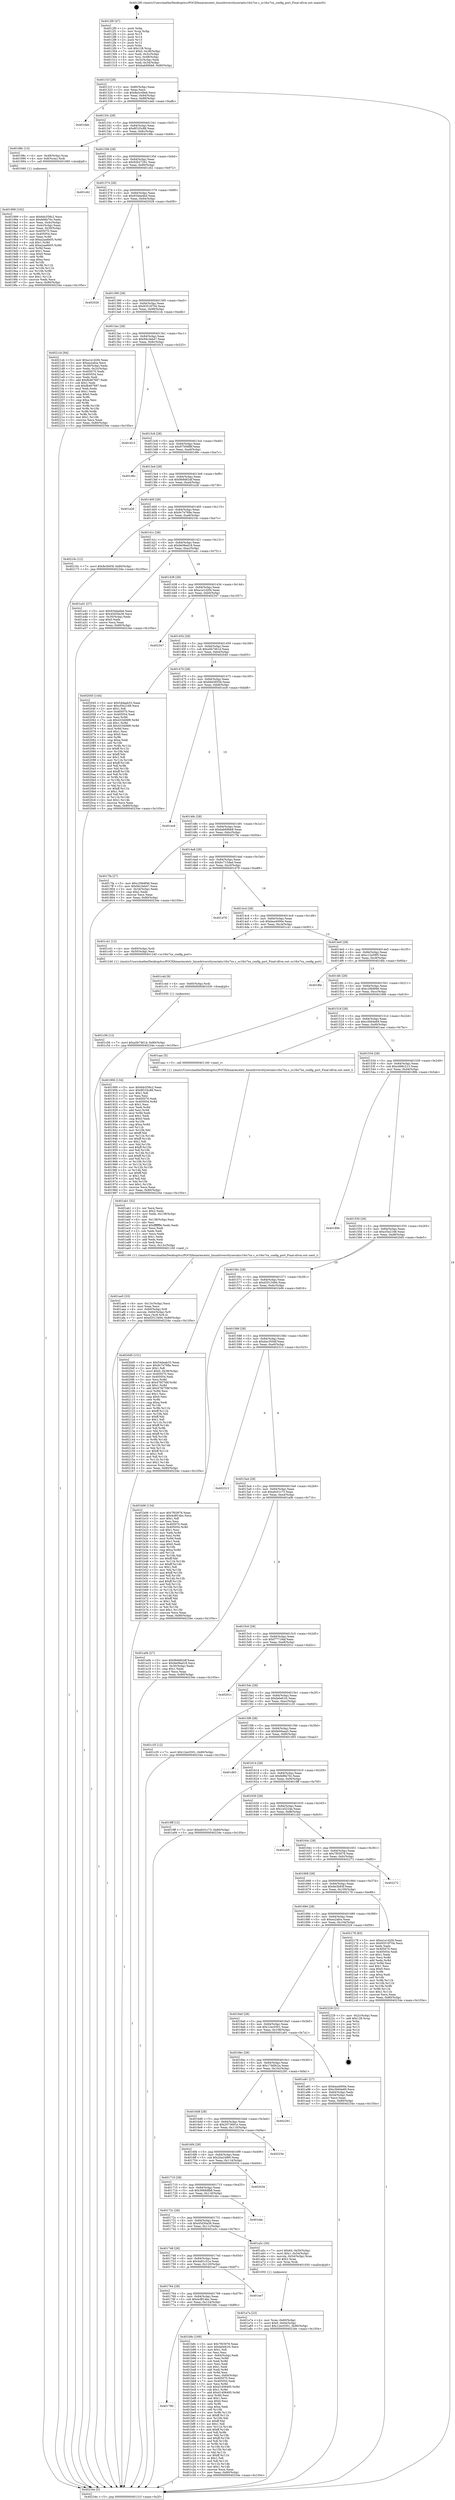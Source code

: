 digraph "0x4012f0" {
  label = "0x4012f0 (/mnt/c/Users/mathe/Desktop/tcc/POCII/binaries/extr_linuxdriversttyserialsc16is7xx.c_sc16is7xx_config_port_Final-ollvm.out::main(0))"
  labelloc = "t"
  node[shape=record]

  Entry [label="",width=0.3,height=0.3,shape=circle,fillcolor=black,style=filled]
  "0x40131f" [label="{
     0x40131f [29]\l
     | [instrs]\l
     &nbsp;&nbsp;0x40131f \<+3\>: mov -0x80(%rbp),%eax\l
     &nbsp;&nbsp;0x401322 \<+2\>: mov %eax,%ecx\l
     &nbsp;&nbsp;0x401324 \<+6\>: sub $0x8a5c49eb,%ecx\l
     &nbsp;&nbsp;0x40132a \<+6\>: mov %eax,-0x84(%rbp)\l
     &nbsp;&nbsp;0x401330 \<+6\>: mov %ecx,-0x88(%rbp)\l
     &nbsp;&nbsp;0x401336 \<+6\>: je 0000000000401deb \<main+0xafb\>\l
  }"]
  "0x401deb" [label="{
     0x401deb\l
  }", style=dashed]
  "0x40133c" [label="{
     0x40133c [28]\l
     | [instrs]\l
     &nbsp;&nbsp;0x40133c \<+5\>: jmp 0000000000401341 \<main+0x51\>\l
     &nbsp;&nbsp;0x401341 \<+6\>: mov -0x84(%rbp),%eax\l
     &nbsp;&nbsp;0x401347 \<+5\>: sub $0x8f103c88,%eax\l
     &nbsp;&nbsp;0x40134c \<+6\>: mov %eax,-0x8c(%rbp)\l
     &nbsp;&nbsp;0x401352 \<+6\>: je 000000000040198c \<main+0x69c\>\l
  }"]
  Exit [label="",width=0.3,height=0.3,shape=circle,fillcolor=black,style=filled,peripheries=2]
  "0x40198c" [label="{
     0x40198c [13]\l
     | [instrs]\l
     &nbsp;&nbsp;0x40198c \<+4\>: mov -0x48(%rbp),%rax\l
     &nbsp;&nbsp;0x401990 \<+4\>: mov 0x8(%rax),%rdi\l
     &nbsp;&nbsp;0x401994 \<+5\>: call 0000000000401060 \<atoi@plt\>\l
     | [calls]\l
     &nbsp;&nbsp;0x401060 \{1\} (unknown)\l
  }"]
  "0x401358" [label="{
     0x401358 [28]\l
     | [instrs]\l
     &nbsp;&nbsp;0x401358 \<+5\>: jmp 000000000040135d \<main+0x6d\>\l
     &nbsp;&nbsp;0x40135d \<+6\>: mov -0x84(%rbp),%eax\l
     &nbsp;&nbsp;0x401363 \<+5\>: sub $0x92b27291,%eax\l
     &nbsp;&nbsp;0x401368 \<+6\>: mov %eax,-0x90(%rbp)\l
     &nbsp;&nbsp;0x40136e \<+6\>: je 0000000000401c62 \<main+0x972\>\l
  }"]
  "0x401c56" [label="{
     0x401c56 [12]\l
     | [instrs]\l
     &nbsp;&nbsp;0x401c56 \<+7\>: movl $0xa5b7461d,-0x80(%rbp)\l
     &nbsp;&nbsp;0x401c5d \<+5\>: jmp 000000000040234e \<main+0x105e\>\l
  }"]
  "0x401c62" [label="{
     0x401c62\l
  }", style=dashed]
  "0x401374" [label="{
     0x401374 [28]\l
     | [instrs]\l
     &nbsp;&nbsp;0x401374 \<+5\>: jmp 0000000000401379 \<main+0x89\>\l
     &nbsp;&nbsp;0x401379 \<+6\>: mov -0x84(%rbp),%eax\l
     &nbsp;&nbsp;0x40137f \<+5\>: sub $0x934da4bd,%eax\l
     &nbsp;&nbsp;0x401384 \<+6\>: mov %eax,-0x94(%rbp)\l
     &nbsp;&nbsp;0x40138a \<+6\>: je 0000000000402028 \<main+0xd38\>\l
  }"]
  "0x401c4d" [label="{
     0x401c4d [9]\l
     | [instrs]\l
     &nbsp;&nbsp;0x401c4d \<+4\>: mov -0x60(%rbp),%rdi\l
     &nbsp;&nbsp;0x401c51 \<+5\>: call 0000000000401030 \<free@plt\>\l
     | [calls]\l
     &nbsp;&nbsp;0x401030 \{1\} (unknown)\l
  }"]
  "0x402028" [label="{
     0x402028\l
  }", style=dashed]
  "0x401390" [label="{
     0x401390 [28]\l
     | [instrs]\l
     &nbsp;&nbsp;0x401390 \<+5\>: jmp 0000000000401395 \<main+0xa5\>\l
     &nbsp;&nbsp;0x401395 \<+6\>: mov -0x84(%rbp),%eax\l
     &nbsp;&nbsp;0x40139b \<+5\>: sub $0x93518704,%eax\l
     &nbsp;&nbsp;0x4013a0 \<+6\>: mov %eax,-0x98(%rbp)\l
     &nbsp;&nbsp;0x4013a6 \<+6\>: je 00000000004021cb \<main+0xedb\>\l
  }"]
  "0x401780" [label="{
     0x401780\l
  }", style=dashed]
  "0x4021cb" [label="{
     0x4021cb [94]\l
     | [instrs]\l
     &nbsp;&nbsp;0x4021cb \<+5\>: mov $0xa1e1d2f4,%eax\l
     &nbsp;&nbsp;0x4021d0 \<+5\>: mov $0xea2afce,%ecx\l
     &nbsp;&nbsp;0x4021d5 \<+3\>: mov -0x38(%rbp),%edx\l
     &nbsp;&nbsp;0x4021d8 \<+3\>: mov %edx,-0x2c(%rbp)\l
     &nbsp;&nbsp;0x4021db \<+7\>: mov 0x405070,%edx\l
     &nbsp;&nbsp;0x4021e2 \<+7\>: mov 0x405054,%esi\l
     &nbsp;&nbsp;0x4021e9 \<+2\>: mov %edx,%edi\l
     &nbsp;&nbsp;0x4021eb \<+6\>: add $0xfb467687,%edi\l
     &nbsp;&nbsp;0x4021f1 \<+3\>: sub $0x1,%edi\l
     &nbsp;&nbsp;0x4021f4 \<+6\>: sub $0xfb467687,%edi\l
     &nbsp;&nbsp;0x4021fa \<+3\>: imul %edi,%edx\l
     &nbsp;&nbsp;0x4021fd \<+3\>: and $0x1,%edx\l
     &nbsp;&nbsp;0x402200 \<+3\>: cmp $0x0,%edx\l
     &nbsp;&nbsp;0x402203 \<+4\>: sete %r8b\l
     &nbsp;&nbsp;0x402207 \<+3\>: cmp $0xa,%esi\l
     &nbsp;&nbsp;0x40220a \<+4\>: setl %r9b\l
     &nbsp;&nbsp;0x40220e \<+3\>: mov %r8b,%r10b\l
     &nbsp;&nbsp;0x402211 \<+3\>: and %r9b,%r10b\l
     &nbsp;&nbsp;0x402214 \<+3\>: xor %r9b,%r8b\l
     &nbsp;&nbsp;0x402217 \<+3\>: or %r8b,%r10b\l
     &nbsp;&nbsp;0x40221a \<+4\>: test $0x1,%r10b\l
     &nbsp;&nbsp;0x40221e \<+3\>: cmovne %ecx,%eax\l
     &nbsp;&nbsp;0x402221 \<+3\>: mov %eax,-0x80(%rbp)\l
     &nbsp;&nbsp;0x402224 \<+5\>: jmp 000000000040234e \<main+0x105e\>\l
  }"]
  "0x4013ac" [label="{
     0x4013ac [28]\l
     | [instrs]\l
     &nbsp;&nbsp;0x4013ac \<+5\>: jmp 00000000004013b1 \<main+0xc1\>\l
     &nbsp;&nbsp;0x4013b1 \<+6\>: mov -0x84(%rbp),%eax\l
     &nbsp;&nbsp;0x4013b7 \<+5\>: sub $0x94c3eb47,%eax\l
     &nbsp;&nbsp;0x4013bc \<+6\>: mov %eax,-0x9c(%rbp)\l
     &nbsp;&nbsp;0x4013c2 \<+6\>: je 0000000000401815 \<main+0x525\>\l
  }"]
  "0x401b8c" [label="{
     0x401b8c [169]\l
     | [instrs]\l
     &nbsp;&nbsp;0x401b8c \<+5\>: mov $0x7f03978,%eax\l
     &nbsp;&nbsp;0x401b91 \<+5\>: mov $0xfa0e61fc,%ecx\l
     &nbsp;&nbsp;0x401b96 \<+2\>: mov $0x1,%dl\l
     &nbsp;&nbsp;0x401b98 \<+2\>: xor %esi,%esi\l
     &nbsp;&nbsp;0x401b9a \<+3\>: mov -0x64(%rbp),%edi\l
     &nbsp;&nbsp;0x401b9d \<+3\>: mov %esi,%r8d\l
     &nbsp;&nbsp;0x401ba0 \<+3\>: sub %edi,%r8d\l
     &nbsp;&nbsp;0x401ba3 \<+2\>: mov %esi,%edi\l
     &nbsp;&nbsp;0x401ba5 \<+3\>: sub $0x1,%edi\l
     &nbsp;&nbsp;0x401ba8 \<+3\>: add %edi,%r8d\l
     &nbsp;&nbsp;0x401bab \<+3\>: sub %r8d,%esi\l
     &nbsp;&nbsp;0x401bae \<+3\>: mov %esi,-0x64(%rbp)\l
     &nbsp;&nbsp;0x401bb1 \<+7\>: mov 0x405070,%esi\l
     &nbsp;&nbsp;0x401bb8 \<+7\>: mov 0x405054,%edi\l
     &nbsp;&nbsp;0x401bbf \<+3\>: mov %esi,%r8d\l
     &nbsp;&nbsp;0x401bc2 \<+7\>: sub $0xd1406495,%r8d\l
     &nbsp;&nbsp;0x401bc9 \<+4\>: sub $0x1,%r8d\l
     &nbsp;&nbsp;0x401bcd \<+7\>: add $0xd1406495,%r8d\l
     &nbsp;&nbsp;0x401bd4 \<+4\>: imul %r8d,%esi\l
     &nbsp;&nbsp;0x401bd8 \<+3\>: and $0x1,%esi\l
     &nbsp;&nbsp;0x401bdb \<+3\>: cmp $0x0,%esi\l
     &nbsp;&nbsp;0x401bde \<+4\>: sete %r9b\l
     &nbsp;&nbsp;0x401be2 \<+3\>: cmp $0xa,%edi\l
     &nbsp;&nbsp;0x401be5 \<+4\>: setl %r10b\l
     &nbsp;&nbsp;0x401be9 \<+3\>: mov %r9b,%r11b\l
     &nbsp;&nbsp;0x401bec \<+4\>: xor $0xff,%r11b\l
     &nbsp;&nbsp;0x401bf0 \<+3\>: mov %r10b,%bl\l
     &nbsp;&nbsp;0x401bf3 \<+3\>: xor $0xff,%bl\l
     &nbsp;&nbsp;0x401bf6 \<+3\>: xor $0x1,%dl\l
     &nbsp;&nbsp;0x401bf9 \<+3\>: mov %r11b,%r14b\l
     &nbsp;&nbsp;0x401bfc \<+4\>: and $0xff,%r14b\l
     &nbsp;&nbsp;0x401c00 \<+3\>: and %dl,%r9b\l
     &nbsp;&nbsp;0x401c03 \<+3\>: mov %bl,%r15b\l
     &nbsp;&nbsp;0x401c06 \<+4\>: and $0xff,%r15b\l
     &nbsp;&nbsp;0x401c0a \<+3\>: and %dl,%r10b\l
     &nbsp;&nbsp;0x401c0d \<+3\>: or %r9b,%r14b\l
     &nbsp;&nbsp;0x401c10 \<+3\>: or %r10b,%r15b\l
     &nbsp;&nbsp;0x401c13 \<+3\>: xor %r15b,%r14b\l
     &nbsp;&nbsp;0x401c16 \<+3\>: or %bl,%r11b\l
     &nbsp;&nbsp;0x401c19 \<+4\>: xor $0xff,%r11b\l
     &nbsp;&nbsp;0x401c1d \<+3\>: or $0x1,%dl\l
     &nbsp;&nbsp;0x401c20 \<+3\>: and %dl,%r11b\l
     &nbsp;&nbsp;0x401c23 \<+3\>: or %r11b,%r14b\l
     &nbsp;&nbsp;0x401c26 \<+4\>: test $0x1,%r14b\l
     &nbsp;&nbsp;0x401c2a \<+3\>: cmovne %ecx,%eax\l
     &nbsp;&nbsp;0x401c2d \<+3\>: mov %eax,-0x80(%rbp)\l
     &nbsp;&nbsp;0x401c30 \<+5\>: jmp 000000000040234e \<main+0x105e\>\l
  }"]
  "0x401815" [label="{
     0x401815\l
  }", style=dashed]
  "0x4013c8" [label="{
     0x4013c8 [28]\l
     | [instrs]\l
     &nbsp;&nbsp;0x4013c8 \<+5\>: jmp 00000000004013cd \<main+0xdd\>\l
     &nbsp;&nbsp;0x4013cd \<+6\>: mov -0x84(%rbp),%eax\l
     &nbsp;&nbsp;0x4013d3 \<+5\>: sub $0x97506f8f,%eax\l
     &nbsp;&nbsp;0x4013d8 \<+6\>: mov %eax,-0xa0(%rbp)\l
     &nbsp;&nbsp;0x4013de \<+6\>: je 0000000000401d6c \<main+0xa7c\>\l
  }"]
  "0x401764" [label="{
     0x401764 [28]\l
     | [instrs]\l
     &nbsp;&nbsp;0x401764 \<+5\>: jmp 0000000000401769 \<main+0x479\>\l
     &nbsp;&nbsp;0x401769 \<+6\>: mov -0x84(%rbp),%eax\l
     &nbsp;&nbsp;0x40176f \<+5\>: sub $0x4c8f14bc,%eax\l
     &nbsp;&nbsp;0x401774 \<+6\>: mov %eax,-0x124(%rbp)\l
     &nbsp;&nbsp;0x40177a \<+6\>: je 0000000000401b8c \<main+0x89c\>\l
  }"]
  "0x401d6c" [label="{
     0x401d6c\l
  }", style=dashed]
  "0x4013e4" [label="{
     0x4013e4 [28]\l
     | [instrs]\l
     &nbsp;&nbsp;0x4013e4 \<+5\>: jmp 00000000004013e9 \<main+0xf9\>\l
     &nbsp;&nbsp;0x4013e9 \<+6\>: mov -0x84(%rbp),%eax\l
     &nbsp;&nbsp;0x4013ef \<+5\>: sub $0x9b9d62df,%eax\l
     &nbsp;&nbsp;0x4013f4 \<+6\>: mov %eax,-0xa4(%rbp)\l
     &nbsp;&nbsp;0x4013fa \<+6\>: je 0000000000401a26 \<main+0x736\>\l
  }"]
  "0x401ee7" [label="{
     0x401ee7\l
  }", style=dashed]
  "0x401a26" [label="{
     0x401a26\l
  }", style=dashed]
  "0x401400" [label="{
     0x401400 [28]\l
     | [instrs]\l
     &nbsp;&nbsp;0x401400 \<+5\>: jmp 0000000000401405 \<main+0x115\>\l
     &nbsp;&nbsp;0x401405 \<+6\>: mov -0x84(%rbp),%eax\l
     &nbsp;&nbsp;0x40140b \<+5\>: sub $0x9c7e768e,%eax\l
     &nbsp;&nbsp;0x401410 \<+6\>: mov %eax,-0xa8(%rbp)\l
     &nbsp;&nbsp;0x401416 \<+6\>: je 000000000040216c \<main+0xe7c\>\l
  }"]
  "0x401ae5" [label="{
     0x401ae5 [33]\l
     | [instrs]\l
     &nbsp;&nbsp;0x401ae5 \<+6\>: mov -0x13c(%rbp),%ecx\l
     &nbsp;&nbsp;0x401aeb \<+3\>: imul %eax,%ecx\l
     &nbsp;&nbsp;0x401aee \<+4\>: mov -0x60(%rbp),%r8\l
     &nbsp;&nbsp;0x401af2 \<+4\>: movslq -0x64(%rbp),%r9\l
     &nbsp;&nbsp;0x401af6 \<+4\>: mov %ecx,(%r8,%r9,4)\l
     &nbsp;&nbsp;0x401afa \<+7\>: movl $0xd3513494,-0x80(%rbp)\l
     &nbsp;&nbsp;0x401b01 \<+5\>: jmp 000000000040234e \<main+0x105e\>\l
  }"]
  "0x40216c" [label="{
     0x40216c [12]\l
     | [instrs]\l
     &nbsp;&nbsp;0x40216c \<+7\>: movl $0x8e3b93f,-0x80(%rbp)\l
     &nbsp;&nbsp;0x402173 \<+5\>: jmp 000000000040234e \<main+0x105e\>\l
  }"]
  "0x40141c" [label="{
     0x40141c [28]\l
     | [instrs]\l
     &nbsp;&nbsp;0x40141c \<+5\>: jmp 0000000000401421 \<main+0x131\>\l
     &nbsp;&nbsp;0x401421 \<+6\>: mov -0x84(%rbp),%eax\l
     &nbsp;&nbsp;0x401427 \<+5\>: sub $0x9e09ad18,%eax\l
     &nbsp;&nbsp;0x40142c \<+6\>: mov %eax,-0xac(%rbp)\l
     &nbsp;&nbsp;0x401432 \<+6\>: je 0000000000401a41 \<main+0x751\>\l
  }"]
  "0x401ab1" [label="{
     0x401ab1 [52]\l
     | [instrs]\l
     &nbsp;&nbsp;0x401ab1 \<+2\>: xor %ecx,%ecx\l
     &nbsp;&nbsp;0x401ab3 \<+5\>: mov $0x2,%edx\l
     &nbsp;&nbsp;0x401ab8 \<+6\>: mov %edx,-0x138(%rbp)\l
     &nbsp;&nbsp;0x401abe \<+1\>: cltd\l
     &nbsp;&nbsp;0x401abf \<+6\>: mov -0x138(%rbp),%esi\l
     &nbsp;&nbsp;0x401ac5 \<+2\>: idiv %esi\l
     &nbsp;&nbsp;0x401ac7 \<+6\>: imul $0xfffffffe,%edx,%edx\l
     &nbsp;&nbsp;0x401acd \<+2\>: mov %ecx,%edi\l
     &nbsp;&nbsp;0x401acf \<+2\>: sub %edx,%edi\l
     &nbsp;&nbsp;0x401ad1 \<+2\>: mov %ecx,%edx\l
     &nbsp;&nbsp;0x401ad3 \<+3\>: sub $0x1,%edx\l
     &nbsp;&nbsp;0x401ad6 \<+2\>: add %edx,%edi\l
     &nbsp;&nbsp;0x401ad8 \<+2\>: sub %edi,%ecx\l
     &nbsp;&nbsp;0x401ada \<+6\>: mov %ecx,-0x13c(%rbp)\l
     &nbsp;&nbsp;0x401ae0 \<+5\>: call 0000000000401160 \<next_i\>\l
     | [calls]\l
     &nbsp;&nbsp;0x401160 \{1\} (/mnt/c/Users/mathe/Desktop/tcc/POCII/binaries/extr_linuxdriversttyserialsc16is7xx.c_sc16is7xx_config_port_Final-ollvm.out::next_i)\l
  }"]
  "0x401a41" [label="{
     0x401a41 [27]\l
     | [instrs]\l
     &nbsp;&nbsp;0x401a41 \<+5\>: mov $0x934da4bd,%eax\l
     &nbsp;&nbsp;0x401a46 \<+5\>: mov $0x45d30a36,%ecx\l
     &nbsp;&nbsp;0x401a4b \<+3\>: mov -0x30(%rbp),%edx\l
     &nbsp;&nbsp;0x401a4e \<+3\>: cmp $0x0,%edx\l
     &nbsp;&nbsp;0x401a51 \<+3\>: cmove %ecx,%eax\l
     &nbsp;&nbsp;0x401a54 \<+3\>: mov %eax,-0x80(%rbp)\l
     &nbsp;&nbsp;0x401a57 \<+5\>: jmp 000000000040234e \<main+0x105e\>\l
  }"]
  "0x401438" [label="{
     0x401438 [28]\l
     | [instrs]\l
     &nbsp;&nbsp;0x401438 \<+5\>: jmp 000000000040143d \<main+0x14d\>\l
     &nbsp;&nbsp;0x40143d \<+6\>: mov -0x84(%rbp),%eax\l
     &nbsp;&nbsp;0x401443 \<+5\>: sub $0xa1e1d2f4,%eax\l
     &nbsp;&nbsp;0x401448 \<+6\>: mov %eax,-0xb0(%rbp)\l
     &nbsp;&nbsp;0x40144e \<+6\>: je 0000000000402347 \<main+0x1057\>\l
  }"]
  "0x401a7a" [label="{
     0x401a7a [23]\l
     | [instrs]\l
     &nbsp;&nbsp;0x401a7a \<+4\>: mov %rax,-0x60(%rbp)\l
     &nbsp;&nbsp;0x401a7e \<+7\>: movl $0x0,-0x64(%rbp)\l
     &nbsp;&nbsp;0x401a85 \<+7\>: movl $0x12ec0301,-0x80(%rbp)\l
     &nbsp;&nbsp;0x401a8c \<+5\>: jmp 000000000040234e \<main+0x105e\>\l
  }"]
  "0x402347" [label="{
     0x402347\l
  }", style=dashed]
  "0x401454" [label="{
     0x401454 [28]\l
     | [instrs]\l
     &nbsp;&nbsp;0x401454 \<+5\>: jmp 0000000000401459 \<main+0x169\>\l
     &nbsp;&nbsp;0x401459 \<+6\>: mov -0x84(%rbp),%eax\l
     &nbsp;&nbsp;0x40145f \<+5\>: sub $0xa5b7461d,%eax\l
     &nbsp;&nbsp;0x401464 \<+6\>: mov %eax,-0xb4(%rbp)\l
     &nbsp;&nbsp;0x40146a \<+6\>: je 0000000000402045 \<main+0xd55\>\l
  }"]
  "0x401748" [label="{
     0x401748 [28]\l
     | [instrs]\l
     &nbsp;&nbsp;0x401748 \<+5\>: jmp 000000000040174d \<main+0x45d\>\l
     &nbsp;&nbsp;0x40174d \<+6\>: mov -0x84(%rbp),%eax\l
     &nbsp;&nbsp;0x401753 \<+5\>: sub $0x4a91c51e,%eax\l
     &nbsp;&nbsp;0x401758 \<+6\>: mov %eax,-0x120(%rbp)\l
     &nbsp;&nbsp;0x40175e \<+6\>: je 0000000000401ee7 \<main+0xbf7\>\l
  }"]
  "0x402045" [label="{
     0x402045 [144]\l
     | [instrs]\l
     &nbsp;&nbsp;0x402045 \<+5\>: mov $0x54daab33,%eax\l
     &nbsp;&nbsp;0x40204a \<+5\>: mov $0xcf3e2168,%ecx\l
     &nbsp;&nbsp;0x40204f \<+2\>: mov $0x1,%dl\l
     &nbsp;&nbsp;0x402051 \<+7\>: mov 0x405070,%esi\l
     &nbsp;&nbsp;0x402058 \<+7\>: mov 0x405054,%edi\l
     &nbsp;&nbsp;0x40205f \<+3\>: mov %esi,%r8d\l
     &nbsp;&nbsp;0x402062 \<+7\>: sub $0x433406f0,%r8d\l
     &nbsp;&nbsp;0x402069 \<+4\>: sub $0x1,%r8d\l
     &nbsp;&nbsp;0x40206d \<+7\>: add $0x433406f0,%r8d\l
     &nbsp;&nbsp;0x402074 \<+4\>: imul %r8d,%esi\l
     &nbsp;&nbsp;0x402078 \<+3\>: and $0x1,%esi\l
     &nbsp;&nbsp;0x40207b \<+3\>: cmp $0x0,%esi\l
     &nbsp;&nbsp;0x40207e \<+4\>: sete %r9b\l
     &nbsp;&nbsp;0x402082 \<+3\>: cmp $0xa,%edi\l
     &nbsp;&nbsp;0x402085 \<+4\>: setl %r10b\l
     &nbsp;&nbsp;0x402089 \<+3\>: mov %r9b,%r11b\l
     &nbsp;&nbsp;0x40208c \<+4\>: xor $0xff,%r11b\l
     &nbsp;&nbsp;0x402090 \<+3\>: mov %r10b,%bl\l
     &nbsp;&nbsp;0x402093 \<+3\>: xor $0xff,%bl\l
     &nbsp;&nbsp;0x402096 \<+3\>: xor $0x1,%dl\l
     &nbsp;&nbsp;0x402099 \<+3\>: mov %r11b,%r14b\l
     &nbsp;&nbsp;0x40209c \<+4\>: and $0xff,%r14b\l
     &nbsp;&nbsp;0x4020a0 \<+3\>: and %dl,%r9b\l
     &nbsp;&nbsp;0x4020a3 \<+3\>: mov %bl,%r15b\l
     &nbsp;&nbsp;0x4020a6 \<+4\>: and $0xff,%r15b\l
     &nbsp;&nbsp;0x4020aa \<+3\>: and %dl,%r10b\l
     &nbsp;&nbsp;0x4020ad \<+3\>: or %r9b,%r14b\l
     &nbsp;&nbsp;0x4020b0 \<+3\>: or %r10b,%r15b\l
     &nbsp;&nbsp;0x4020b3 \<+3\>: xor %r15b,%r14b\l
     &nbsp;&nbsp;0x4020b6 \<+3\>: or %bl,%r11b\l
     &nbsp;&nbsp;0x4020b9 \<+4\>: xor $0xff,%r11b\l
     &nbsp;&nbsp;0x4020bd \<+3\>: or $0x1,%dl\l
     &nbsp;&nbsp;0x4020c0 \<+3\>: and %dl,%r11b\l
     &nbsp;&nbsp;0x4020c3 \<+3\>: or %r11b,%r14b\l
     &nbsp;&nbsp;0x4020c6 \<+4\>: test $0x1,%r14b\l
     &nbsp;&nbsp;0x4020ca \<+3\>: cmovne %ecx,%eax\l
     &nbsp;&nbsp;0x4020cd \<+3\>: mov %eax,-0x80(%rbp)\l
     &nbsp;&nbsp;0x4020d0 \<+5\>: jmp 000000000040234e \<main+0x105e\>\l
  }"]
  "0x401470" [label="{
     0x401470 [28]\l
     | [instrs]\l
     &nbsp;&nbsp;0x401470 \<+5\>: jmp 0000000000401475 \<main+0x185\>\l
     &nbsp;&nbsp;0x401475 \<+6\>: mov -0x84(%rbp),%eax\l
     &nbsp;&nbsp;0x40147b \<+5\>: sub $0xb6e5855b,%eax\l
     &nbsp;&nbsp;0x401480 \<+6\>: mov %eax,-0xb8(%rbp)\l
     &nbsp;&nbsp;0x401486 \<+6\>: je 0000000000401ec8 \<main+0xbd8\>\l
  }"]
  "0x401a5c" [label="{
     0x401a5c [30]\l
     | [instrs]\l
     &nbsp;&nbsp;0x401a5c \<+7\>: movl $0x64,-0x50(%rbp)\l
     &nbsp;&nbsp;0x401a63 \<+7\>: movl $0x1,-0x54(%rbp)\l
     &nbsp;&nbsp;0x401a6a \<+4\>: movslq -0x54(%rbp),%rax\l
     &nbsp;&nbsp;0x401a6e \<+4\>: shl $0x2,%rax\l
     &nbsp;&nbsp;0x401a72 \<+3\>: mov %rax,%rdi\l
     &nbsp;&nbsp;0x401a75 \<+5\>: call 0000000000401050 \<malloc@plt\>\l
     | [calls]\l
     &nbsp;&nbsp;0x401050 \{1\} (unknown)\l
  }"]
  "0x401ec8" [label="{
     0x401ec8\l
  }", style=dashed]
  "0x40148c" [label="{
     0x40148c [28]\l
     | [instrs]\l
     &nbsp;&nbsp;0x40148c \<+5\>: jmp 0000000000401491 \<main+0x1a1\>\l
     &nbsp;&nbsp;0x401491 \<+6\>: mov -0x84(%rbp),%eax\l
     &nbsp;&nbsp;0x401497 \<+5\>: sub $0xbab69bb8,%eax\l
     &nbsp;&nbsp;0x40149c \<+6\>: mov %eax,-0xbc(%rbp)\l
     &nbsp;&nbsp;0x4014a2 \<+6\>: je 00000000004017fa \<main+0x50a\>\l
  }"]
  "0x40172c" [label="{
     0x40172c [28]\l
     | [instrs]\l
     &nbsp;&nbsp;0x40172c \<+5\>: jmp 0000000000401731 \<main+0x441\>\l
     &nbsp;&nbsp;0x401731 \<+6\>: mov -0x84(%rbp),%eax\l
     &nbsp;&nbsp;0x401737 \<+5\>: sub $0x45d30a36,%eax\l
     &nbsp;&nbsp;0x40173c \<+6\>: mov %eax,-0x11c(%rbp)\l
     &nbsp;&nbsp;0x401742 \<+6\>: je 0000000000401a5c \<main+0x76c\>\l
  }"]
  "0x4017fa" [label="{
     0x4017fa [27]\l
     | [instrs]\l
     &nbsp;&nbsp;0x4017fa \<+5\>: mov $0xc29b9f46,%eax\l
     &nbsp;&nbsp;0x4017ff \<+5\>: mov $0x94c3eb47,%ecx\l
     &nbsp;&nbsp;0x401804 \<+3\>: mov -0x34(%rbp),%edx\l
     &nbsp;&nbsp;0x401807 \<+3\>: cmp $0x2,%edx\l
     &nbsp;&nbsp;0x40180a \<+3\>: cmovne %ecx,%eax\l
     &nbsp;&nbsp;0x40180d \<+3\>: mov %eax,-0x80(%rbp)\l
     &nbsp;&nbsp;0x401810 \<+5\>: jmp 000000000040234e \<main+0x105e\>\l
  }"]
  "0x4014a8" [label="{
     0x4014a8 [28]\l
     | [instrs]\l
     &nbsp;&nbsp;0x4014a8 \<+5\>: jmp 00000000004014ad \<main+0x1bd\>\l
     &nbsp;&nbsp;0x4014ad \<+6\>: mov -0x84(%rbp),%eax\l
     &nbsp;&nbsp;0x4014b3 \<+5\>: sub $0xbc715dad,%eax\l
     &nbsp;&nbsp;0x4014b8 \<+6\>: mov %eax,-0xc0(%rbp)\l
     &nbsp;&nbsp;0x4014be \<+6\>: je 0000000000401d78 \<main+0xa88\>\l
  }"]
  "0x40234e" [label="{
     0x40234e [5]\l
     | [instrs]\l
     &nbsp;&nbsp;0x40234e \<+5\>: jmp 000000000040131f \<main+0x2f\>\l
  }"]
  "0x4012f0" [label="{
     0x4012f0 [47]\l
     | [instrs]\l
     &nbsp;&nbsp;0x4012f0 \<+1\>: push %rbp\l
     &nbsp;&nbsp;0x4012f1 \<+3\>: mov %rsp,%rbp\l
     &nbsp;&nbsp;0x4012f4 \<+2\>: push %r15\l
     &nbsp;&nbsp;0x4012f6 \<+2\>: push %r14\l
     &nbsp;&nbsp;0x4012f8 \<+2\>: push %r13\l
     &nbsp;&nbsp;0x4012fa \<+2\>: push %r12\l
     &nbsp;&nbsp;0x4012fc \<+1\>: push %rbx\l
     &nbsp;&nbsp;0x4012fd \<+7\>: sub $0x128,%rsp\l
     &nbsp;&nbsp;0x401304 \<+7\>: movl $0x0,-0x38(%rbp)\l
     &nbsp;&nbsp;0x40130b \<+3\>: mov %edi,-0x3c(%rbp)\l
     &nbsp;&nbsp;0x40130e \<+4\>: mov %rsi,-0x48(%rbp)\l
     &nbsp;&nbsp;0x401312 \<+3\>: mov -0x3c(%rbp),%edi\l
     &nbsp;&nbsp;0x401315 \<+3\>: mov %edi,-0x34(%rbp)\l
     &nbsp;&nbsp;0x401318 \<+7\>: movl $0xbab69bb8,-0x80(%rbp)\l
  }"]
  "0x401ebc" [label="{
     0x401ebc\l
  }", style=dashed]
  "0x401d78" [label="{
     0x401d78\l
  }", style=dashed]
  "0x4014c4" [label="{
     0x4014c4 [28]\l
     | [instrs]\l
     &nbsp;&nbsp;0x4014c4 \<+5\>: jmp 00000000004014c9 \<main+0x1d9\>\l
     &nbsp;&nbsp;0x4014c9 \<+6\>: mov -0x84(%rbp),%eax\l
     &nbsp;&nbsp;0x4014cf \<+5\>: sub $0xbea4000e,%eax\l
     &nbsp;&nbsp;0x4014d4 \<+6\>: mov %eax,-0xc4(%rbp)\l
     &nbsp;&nbsp;0x4014da \<+6\>: je 0000000000401c41 \<main+0x951\>\l
  }"]
  "0x401710" [label="{
     0x401710 [28]\l
     | [instrs]\l
     &nbsp;&nbsp;0x401710 \<+5\>: jmp 0000000000401715 \<main+0x425\>\l
     &nbsp;&nbsp;0x401715 \<+6\>: mov -0x84(%rbp),%eax\l
     &nbsp;&nbsp;0x40171b \<+5\>: sub $0x3668dfb8,%eax\l
     &nbsp;&nbsp;0x401720 \<+6\>: mov %eax,-0x118(%rbp)\l
     &nbsp;&nbsp;0x401726 \<+6\>: je 0000000000401ebc \<main+0xbcc\>\l
  }"]
  "0x401c41" [label="{
     0x401c41 [12]\l
     | [instrs]\l
     &nbsp;&nbsp;0x401c41 \<+4\>: mov -0x60(%rbp),%rdi\l
     &nbsp;&nbsp;0x401c45 \<+3\>: mov -0x50(%rbp),%esi\l
     &nbsp;&nbsp;0x401c48 \<+5\>: call 0000000000401240 \<sc16is7xx_config_port\>\l
     | [calls]\l
     &nbsp;&nbsp;0x401240 \{1\} (/mnt/c/Users/mathe/Desktop/tcc/POCII/binaries/extr_linuxdriversttyserialsc16is7xx.c_sc16is7xx_config_port_Final-ollvm.out::sc16is7xx_config_port)\l
  }"]
  "0x4014e0" [label="{
     0x4014e0 [28]\l
     | [instrs]\l
     &nbsp;&nbsp;0x4014e0 \<+5\>: jmp 00000000004014e5 \<main+0x1f5\>\l
     &nbsp;&nbsp;0x4014e5 \<+6\>: mov -0x84(%rbp),%eax\l
     &nbsp;&nbsp;0x4014eb \<+5\>: sub $0xc12a59f5,%eax\l
     &nbsp;&nbsp;0x4014f0 \<+6\>: mov %eax,-0xc8(%rbp)\l
     &nbsp;&nbsp;0x4014f6 \<+6\>: je 00000000004018fa \<main+0x60a\>\l
  }"]
  "0x402034" [label="{
     0x402034\l
  }", style=dashed]
  "0x4018fa" [label="{
     0x4018fa\l
  }", style=dashed]
  "0x4014fc" [label="{
     0x4014fc [28]\l
     | [instrs]\l
     &nbsp;&nbsp;0x4014fc \<+5\>: jmp 0000000000401501 \<main+0x211\>\l
     &nbsp;&nbsp;0x401501 \<+6\>: mov -0x84(%rbp),%eax\l
     &nbsp;&nbsp;0x401507 \<+5\>: sub $0xc29b9f46,%eax\l
     &nbsp;&nbsp;0x40150c \<+6\>: mov %eax,-0xcc(%rbp)\l
     &nbsp;&nbsp;0x401512 \<+6\>: je 0000000000401906 \<main+0x616\>\l
  }"]
  "0x4016f4" [label="{
     0x4016f4 [28]\l
     | [instrs]\l
     &nbsp;&nbsp;0x4016f4 \<+5\>: jmp 00000000004016f9 \<main+0x409\>\l
     &nbsp;&nbsp;0x4016f9 \<+6\>: mov -0x84(%rbp),%eax\l
     &nbsp;&nbsp;0x4016ff \<+5\>: sub $0x2ba24f60,%eax\l
     &nbsp;&nbsp;0x401704 \<+6\>: mov %eax,-0x114(%rbp)\l
     &nbsp;&nbsp;0x40170a \<+6\>: je 0000000000402034 \<main+0xd44\>\l
  }"]
  "0x401906" [label="{
     0x401906 [134]\l
     | [instrs]\l
     &nbsp;&nbsp;0x401906 \<+5\>: mov $0x6dc558c2,%eax\l
     &nbsp;&nbsp;0x40190b \<+5\>: mov $0x8f103c88,%ecx\l
     &nbsp;&nbsp;0x401910 \<+2\>: mov $0x1,%dl\l
     &nbsp;&nbsp;0x401912 \<+2\>: xor %esi,%esi\l
     &nbsp;&nbsp;0x401914 \<+7\>: mov 0x405070,%edi\l
     &nbsp;&nbsp;0x40191b \<+8\>: mov 0x405054,%r8d\l
     &nbsp;&nbsp;0x401923 \<+3\>: sub $0x1,%esi\l
     &nbsp;&nbsp;0x401926 \<+3\>: mov %edi,%r9d\l
     &nbsp;&nbsp;0x401929 \<+3\>: add %esi,%r9d\l
     &nbsp;&nbsp;0x40192c \<+4\>: imul %r9d,%edi\l
     &nbsp;&nbsp;0x401930 \<+3\>: and $0x1,%edi\l
     &nbsp;&nbsp;0x401933 \<+3\>: cmp $0x0,%edi\l
     &nbsp;&nbsp;0x401936 \<+4\>: sete %r10b\l
     &nbsp;&nbsp;0x40193a \<+4\>: cmp $0xa,%r8d\l
     &nbsp;&nbsp;0x40193e \<+4\>: setl %r11b\l
     &nbsp;&nbsp;0x401942 \<+3\>: mov %r10b,%bl\l
     &nbsp;&nbsp;0x401945 \<+3\>: xor $0xff,%bl\l
     &nbsp;&nbsp;0x401948 \<+3\>: mov %r11b,%r14b\l
     &nbsp;&nbsp;0x40194b \<+4\>: xor $0xff,%r14b\l
     &nbsp;&nbsp;0x40194f \<+3\>: xor $0x1,%dl\l
     &nbsp;&nbsp;0x401952 \<+3\>: mov %bl,%r15b\l
     &nbsp;&nbsp;0x401955 \<+4\>: and $0xff,%r15b\l
     &nbsp;&nbsp;0x401959 \<+3\>: and %dl,%r10b\l
     &nbsp;&nbsp;0x40195c \<+3\>: mov %r14b,%r12b\l
     &nbsp;&nbsp;0x40195f \<+4\>: and $0xff,%r12b\l
     &nbsp;&nbsp;0x401963 \<+3\>: and %dl,%r11b\l
     &nbsp;&nbsp;0x401966 \<+3\>: or %r10b,%r15b\l
     &nbsp;&nbsp;0x401969 \<+3\>: or %r11b,%r12b\l
     &nbsp;&nbsp;0x40196c \<+3\>: xor %r12b,%r15b\l
     &nbsp;&nbsp;0x40196f \<+3\>: or %r14b,%bl\l
     &nbsp;&nbsp;0x401972 \<+3\>: xor $0xff,%bl\l
     &nbsp;&nbsp;0x401975 \<+3\>: or $0x1,%dl\l
     &nbsp;&nbsp;0x401978 \<+2\>: and %dl,%bl\l
     &nbsp;&nbsp;0x40197a \<+3\>: or %bl,%r15b\l
     &nbsp;&nbsp;0x40197d \<+4\>: test $0x1,%r15b\l
     &nbsp;&nbsp;0x401981 \<+3\>: cmovne %ecx,%eax\l
     &nbsp;&nbsp;0x401984 \<+3\>: mov %eax,-0x80(%rbp)\l
     &nbsp;&nbsp;0x401987 \<+5\>: jmp 000000000040234e \<main+0x105e\>\l
  }"]
  "0x401518" [label="{
     0x401518 [28]\l
     | [instrs]\l
     &nbsp;&nbsp;0x401518 \<+5\>: jmp 000000000040151d \<main+0x22d\>\l
     &nbsp;&nbsp;0x40151d \<+6\>: mov -0x84(%rbp),%eax\l
     &nbsp;&nbsp;0x401523 \<+5\>: sub $0xc5b64e69,%eax\l
     &nbsp;&nbsp;0x401528 \<+6\>: mov %eax,-0xd0(%rbp)\l
     &nbsp;&nbsp;0x40152e \<+6\>: je 0000000000401aac \<main+0x7bc\>\l
  }"]
  "0x401999" [label="{
     0x401999 [102]\l
     | [instrs]\l
     &nbsp;&nbsp;0x401999 \<+5\>: mov $0x6dc558c2,%ecx\l
     &nbsp;&nbsp;0x40199e \<+5\>: mov $0xfe9fa70c,%edx\l
     &nbsp;&nbsp;0x4019a3 \<+3\>: mov %eax,-0x4c(%rbp)\l
     &nbsp;&nbsp;0x4019a6 \<+3\>: mov -0x4c(%rbp),%eax\l
     &nbsp;&nbsp;0x4019a9 \<+3\>: mov %eax,-0x30(%rbp)\l
     &nbsp;&nbsp;0x4019ac \<+7\>: mov 0x405070,%eax\l
     &nbsp;&nbsp;0x4019b3 \<+7\>: mov 0x405054,%esi\l
     &nbsp;&nbsp;0x4019ba \<+3\>: mov %eax,%r8d\l
     &nbsp;&nbsp;0x4019bd \<+7\>: sub $0xa2aa6b05,%r8d\l
     &nbsp;&nbsp;0x4019c4 \<+4\>: sub $0x1,%r8d\l
     &nbsp;&nbsp;0x4019c8 \<+7\>: add $0xa2aa6b05,%r8d\l
     &nbsp;&nbsp;0x4019cf \<+4\>: imul %r8d,%eax\l
     &nbsp;&nbsp;0x4019d3 \<+3\>: and $0x1,%eax\l
     &nbsp;&nbsp;0x4019d6 \<+3\>: cmp $0x0,%eax\l
     &nbsp;&nbsp;0x4019d9 \<+4\>: sete %r9b\l
     &nbsp;&nbsp;0x4019dd \<+3\>: cmp $0xa,%esi\l
     &nbsp;&nbsp;0x4019e0 \<+4\>: setl %r10b\l
     &nbsp;&nbsp;0x4019e4 \<+3\>: mov %r9b,%r11b\l
     &nbsp;&nbsp;0x4019e7 \<+3\>: and %r10b,%r11b\l
     &nbsp;&nbsp;0x4019ea \<+3\>: xor %r10b,%r9b\l
     &nbsp;&nbsp;0x4019ed \<+3\>: or %r9b,%r11b\l
     &nbsp;&nbsp;0x4019f0 \<+4\>: test $0x1,%r11b\l
     &nbsp;&nbsp;0x4019f4 \<+3\>: cmovne %edx,%ecx\l
     &nbsp;&nbsp;0x4019f7 \<+3\>: mov %ecx,-0x80(%rbp)\l
     &nbsp;&nbsp;0x4019fa \<+5\>: jmp 000000000040234e \<main+0x105e\>\l
  }"]
  "0x40223e" [label="{
     0x40223e\l
  }", style=dashed]
  "0x401aac" [label="{
     0x401aac [5]\l
     | [instrs]\l
     &nbsp;&nbsp;0x401aac \<+5\>: call 0000000000401160 \<next_i\>\l
     | [calls]\l
     &nbsp;&nbsp;0x401160 \{1\} (/mnt/c/Users/mathe/Desktop/tcc/POCII/binaries/extr_linuxdriversttyserialsc16is7xx.c_sc16is7xx_config_port_Final-ollvm.out::next_i)\l
  }"]
  "0x401534" [label="{
     0x401534 [28]\l
     | [instrs]\l
     &nbsp;&nbsp;0x401534 \<+5\>: jmp 0000000000401539 \<main+0x249\>\l
     &nbsp;&nbsp;0x401539 \<+6\>: mov -0x84(%rbp),%eax\l
     &nbsp;&nbsp;0x40153f \<+5\>: sub $0xc666c213,%eax\l
     &nbsp;&nbsp;0x401544 \<+6\>: mov %eax,-0xd4(%rbp)\l
     &nbsp;&nbsp;0x40154a \<+6\>: je 000000000040189b \<main+0x5ab\>\l
  }"]
  "0x4016d8" [label="{
     0x4016d8 [28]\l
     | [instrs]\l
     &nbsp;&nbsp;0x4016d8 \<+5\>: jmp 00000000004016dd \<main+0x3ed\>\l
     &nbsp;&nbsp;0x4016dd \<+6\>: mov -0x84(%rbp),%eax\l
     &nbsp;&nbsp;0x4016e3 \<+5\>: sub $0x2073691e,%eax\l
     &nbsp;&nbsp;0x4016e8 \<+6\>: mov %eax,-0x110(%rbp)\l
     &nbsp;&nbsp;0x4016ee \<+6\>: je 000000000040223e \<main+0xf4e\>\l
  }"]
  "0x40189b" [label="{
     0x40189b\l
  }", style=dashed]
  "0x401550" [label="{
     0x401550 [28]\l
     | [instrs]\l
     &nbsp;&nbsp;0x401550 \<+5\>: jmp 0000000000401555 \<main+0x265\>\l
     &nbsp;&nbsp;0x401555 \<+6\>: mov -0x84(%rbp),%eax\l
     &nbsp;&nbsp;0x40155b \<+5\>: sub $0xcf3e2168,%eax\l
     &nbsp;&nbsp;0x401560 \<+6\>: mov %eax,-0xd8(%rbp)\l
     &nbsp;&nbsp;0x401566 \<+6\>: je 00000000004020d5 \<main+0xde5\>\l
  }"]
  "0x402291" [label="{
     0x402291\l
  }", style=dashed]
  "0x4020d5" [label="{
     0x4020d5 [151]\l
     | [instrs]\l
     &nbsp;&nbsp;0x4020d5 \<+5\>: mov $0x54daab33,%eax\l
     &nbsp;&nbsp;0x4020da \<+5\>: mov $0x9c7e768e,%ecx\l
     &nbsp;&nbsp;0x4020df \<+2\>: mov $0x1,%dl\l
     &nbsp;&nbsp;0x4020e1 \<+7\>: movl $0x0,-0x38(%rbp)\l
     &nbsp;&nbsp;0x4020e8 \<+7\>: mov 0x405070,%esi\l
     &nbsp;&nbsp;0x4020ef \<+7\>: mov 0x405054,%edi\l
     &nbsp;&nbsp;0x4020f6 \<+3\>: mov %esi,%r8d\l
     &nbsp;&nbsp;0x4020f9 \<+7\>: sub $0x47fd758f,%r8d\l
     &nbsp;&nbsp;0x402100 \<+4\>: sub $0x1,%r8d\l
     &nbsp;&nbsp;0x402104 \<+7\>: add $0x47fd758f,%r8d\l
     &nbsp;&nbsp;0x40210b \<+4\>: imul %r8d,%esi\l
     &nbsp;&nbsp;0x40210f \<+3\>: and $0x1,%esi\l
     &nbsp;&nbsp;0x402112 \<+3\>: cmp $0x0,%esi\l
     &nbsp;&nbsp;0x402115 \<+4\>: sete %r9b\l
     &nbsp;&nbsp;0x402119 \<+3\>: cmp $0xa,%edi\l
     &nbsp;&nbsp;0x40211c \<+4\>: setl %r10b\l
     &nbsp;&nbsp;0x402120 \<+3\>: mov %r9b,%r11b\l
     &nbsp;&nbsp;0x402123 \<+4\>: xor $0xff,%r11b\l
     &nbsp;&nbsp;0x402127 \<+3\>: mov %r10b,%bl\l
     &nbsp;&nbsp;0x40212a \<+3\>: xor $0xff,%bl\l
     &nbsp;&nbsp;0x40212d \<+3\>: xor $0x1,%dl\l
     &nbsp;&nbsp;0x402130 \<+3\>: mov %r11b,%r14b\l
     &nbsp;&nbsp;0x402133 \<+4\>: and $0xff,%r14b\l
     &nbsp;&nbsp;0x402137 \<+3\>: and %dl,%r9b\l
     &nbsp;&nbsp;0x40213a \<+3\>: mov %bl,%r15b\l
     &nbsp;&nbsp;0x40213d \<+4\>: and $0xff,%r15b\l
     &nbsp;&nbsp;0x402141 \<+3\>: and %dl,%r10b\l
     &nbsp;&nbsp;0x402144 \<+3\>: or %r9b,%r14b\l
     &nbsp;&nbsp;0x402147 \<+3\>: or %r10b,%r15b\l
     &nbsp;&nbsp;0x40214a \<+3\>: xor %r15b,%r14b\l
     &nbsp;&nbsp;0x40214d \<+3\>: or %bl,%r11b\l
     &nbsp;&nbsp;0x402150 \<+4\>: xor $0xff,%r11b\l
     &nbsp;&nbsp;0x402154 \<+3\>: or $0x1,%dl\l
     &nbsp;&nbsp;0x402157 \<+3\>: and %dl,%r11b\l
     &nbsp;&nbsp;0x40215a \<+3\>: or %r11b,%r14b\l
     &nbsp;&nbsp;0x40215d \<+4\>: test $0x1,%r14b\l
     &nbsp;&nbsp;0x402161 \<+3\>: cmovne %ecx,%eax\l
     &nbsp;&nbsp;0x402164 \<+3\>: mov %eax,-0x80(%rbp)\l
     &nbsp;&nbsp;0x402167 \<+5\>: jmp 000000000040234e \<main+0x105e\>\l
  }"]
  "0x40156c" [label="{
     0x40156c [28]\l
     | [instrs]\l
     &nbsp;&nbsp;0x40156c \<+5\>: jmp 0000000000401571 \<main+0x281\>\l
     &nbsp;&nbsp;0x401571 \<+6\>: mov -0x84(%rbp),%eax\l
     &nbsp;&nbsp;0x401577 \<+5\>: sub $0xd3513494,%eax\l
     &nbsp;&nbsp;0x40157c \<+6\>: mov %eax,-0xdc(%rbp)\l
     &nbsp;&nbsp;0x401582 \<+6\>: je 0000000000401b06 \<main+0x816\>\l
  }"]
  "0x4016bc" [label="{
     0x4016bc [28]\l
     | [instrs]\l
     &nbsp;&nbsp;0x4016bc \<+5\>: jmp 00000000004016c1 \<main+0x3d1\>\l
     &nbsp;&nbsp;0x4016c1 \<+6\>: mov -0x84(%rbp),%eax\l
     &nbsp;&nbsp;0x4016c7 \<+5\>: sub $0x17dd9c2a,%eax\l
     &nbsp;&nbsp;0x4016cc \<+6\>: mov %eax,-0x10c(%rbp)\l
     &nbsp;&nbsp;0x4016d2 \<+6\>: je 0000000000402291 \<main+0xfa1\>\l
  }"]
  "0x401b06" [label="{
     0x401b06 [134]\l
     | [instrs]\l
     &nbsp;&nbsp;0x401b06 \<+5\>: mov $0x7f03978,%eax\l
     &nbsp;&nbsp;0x401b0b \<+5\>: mov $0x4c8f14bc,%ecx\l
     &nbsp;&nbsp;0x401b10 \<+2\>: mov $0x1,%dl\l
     &nbsp;&nbsp;0x401b12 \<+2\>: xor %esi,%esi\l
     &nbsp;&nbsp;0x401b14 \<+7\>: mov 0x405070,%edi\l
     &nbsp;&nbsp;0x401b1b \<+8\>: mov 0x405054,%r8d\l
     &nbsp;&nbsp;0x401b23 \<+3\>: sub $0x1,%esi\l
     &nbsp;&nbsp;0x401b26 \<+3\>: mov %edi,%r9d\l
     &nbsp;&nbsp;0x401b29 \<+3\>: add %esi,%r9d\l
     &nbsp;&nbsp;0x401b2c \<+4\>: imul %r9d,%edi\l
     &nbsp;&nbsp;0x401b30 \<+3\>: and $0x1,%edi\l
     &nbsp;&nbsp;0x401b33 \<+3\>: cmp $0x0,%edi\l
     &nbsp;&nbsp;0x401b36 \<+4\>: sete %r10b\l
     &nbsp;&nbsp;0x401b3a \<+4\>: cmp $0xa,%r8d\l
     &nbsp;&nbsp;0x401b3e \<+4\>: setl %r11b\l
     &nbsp;&nbsp;0x401b42 \<+3\>: mov %r10b,%bl\l
     &nbsp;&nbsp;0x401b45 \<+3\>: xor $0xff,%bl\l
     &nbsp;&nbsp;0x401b48 \<+3\>: mov %r11b,%r14b\l
     &nbsp;&nbsp;0x401b4b \<+4\>: xor $0xff,%r14b\l
     &nbsp;&nbsp;0x401b4f \<+3\>: xor $0x1,%dl\l
     &nbsp;&nbsp;0x401b52 \<+3\>: mov %bl,%r15b\l
     &nbsp;&nbsp;0x401b55 \<+4\>: and $0xff,%r15b\l
     &nbsp;&nbsp;0x401b59 \<+3\>: and %dl,%r10b\l
     &nbsp;&nbsp;0x401b5c \<+3\>: mov %r14b,%r12b\l
     &nbsp;&nbsp;0x401b5f \<+4\>: and $0xff,%r12b\l
     &nbsp;&nbsp;0x401b63 \<+3\>: and %dl,%r11b\l
     &nbsp;&nbsp;0x401b66 \<+3\>: or %r10b,%r15b\l
     &nbsp;&nbsp;0x401b69 \<+3\>: or %r11b,%r12b\l
     &nbsp;&nbsp;0x401b6c \<+3\>: xor %r12b,%r15b\l
     &nbsp;&nbsp;0x401b6f \<+3\>: or %r14b,%bl\l
     &nbsp;&nbsp;0x401b72 \<+3\>: xor $0xff,%bl\l
     &nbsp;&nbsp;0x401b75 \<+3\>: or $0x1,%dl\l
     &nbsp;&nbsp;0x401b78 \<+2\>: and %dl,%bl\l
     &nbsp;&nbsp;0x401b7a \<+3\>: or %bl,%r15b\l
     &nbsp;&nbsp;0x401b7d \<+4\>: test $0x1,%r15b\l
     &nbsp;&nbsp;0x401b81 \<+3\>: cmovne %ecx,%eax\l
     &nbsp;&nbsp;0x401b84 \<+3\>: mov %eax,-0x80(%rbp)\l
     &nbsp;&nbsp;0x401b87 \<+5\>: jmp 000000000040234e \<main+0x105e\>\l
  }"]
  "0x401588" [label="{
     0x401588 [28]\l
     | [instrs]\l
     &nbsp;&nbsp;0x401588 \<+5\>: jmp 000000000040158d \<main+0x29d\>\l
     &nbsp;&nbsp;0x40158d \<+6\>: mov -0x84(%rbp),%eax\l
     &nbsp;&nbsp;0x401593 \<+5\>: sub $0xdac350df,%eax\l
     &nbsp;&nbsp;0x401598 \<+6\>: mov %eax,-0xe0(%rbp)\l
     &nbsp;&nbsp;0x40159e \<+6\>: je 0000000000402313 \<main+0x1023\>\l
  }"]
  "0x401a91" [label="{
     0x401a91 [27]\l
     | [instrs]\l
     &nbsp;&nbsp;0x401a91 \<+5\>: mov $0xbea4000e,%eax\l
     &nbsp;&nbsp;0x401a96 \<+5\>: mov $0xc5b64e69,%ecx\l
     &nbsp;&nbsp;0x401a9b \<+3\>: mov -0x64(%rbp),%edx\l
     &nbsp;&nbsp;0x401a9e \<+3\>: cmp -0x54(%rbp),%edx\l
     &nbsp;&nbsp;0x401aa1 \<+3\>: cmovl %ecx,%eax\l
     &nbsp;&nbsp;0x401aa4 \<+3\>: mov %eax,-0x80(%rbp)\l
     &nbsp;&nbsp;0x401aa7 \<+5\>: jmp 000000000040234e \<main+0x105e\>\l
  }"]
  "0x402313" [label="{
     0x402313\l
  }", style=dashed]
  "0x4015a4" [label="{
     0x4015a4 [28]\l
     | [instrs]\l
     &nbsp;&nbsp;0x4015a4 \<+5\>: jmp 00000000004015a9 \<main+0x2b9\>\l
     &nbsp;&nbsp;0x4015a9 \<+6\>: mov -0x84(%rbp),%eax\l
     &nbsp;&nbsp;0x4015af \<+5\>: sub $0xefc01c73,%eax\l
     &nbsp;&nbsp;0x4015b4 \<+6\>: mov %eax,-0xe4(%rbp)\l
     &nbsp;&nbsp;0x4015ba \<+6\>: je 0000000000401a0b \<main+0x71b\>\l
  }"]
  "0x4016a0" [label="{
     0x4016a0 [28]\l
     | [instrs]\l
     &nbsp;&nbsp;0x4016a0 \<+5\>: jmp 00000000004016a5 \<main+0x3b5\>\l
     &nbsp;&nbsp;0x4016a5 \<+6\>: mov -0x84(%rbp),%eax\l
     &nbsp;&nbsp;0x4016ab \<+5\>: sub $0x12ec0301,%eax\l
     &nbsp;&nbsp;0x4016b0 \<+6\>: mov %eax,-0x108(%rbp)\l
     &nbsp;&nbsp;0x4016b6 \<+6\>: je 0000000000401a91 \<main+0x7a1\>\l
  }"]
  "0x401a0b" [label="{
     0x401a0b [27]\l
     | [instrs]\l
     &nbsp;&nbsp;0x401a0b \<+5\>: mov $0x9b9d62df,%eax\l
     &nbsp;&nbsp;0x401a10 \<+5\>: mov $0x9e09ad18,%ecx\l
     &nbsp;&nbsp;0x401a15 \<+3\>: mov -0x30(%rbp),%edx\l
     &nbsp;&nbsp;0x401a18 \<+3\>: cmp $0x1,%edx\l
     &nbsp;&nbsp;0x401a1b \<+3\>: cmovl %ecx,%eax\l
     &nbsp;&nbsp;0x401a1e \<+3\>: mov %eax,-0x80(%rbp)\l
     &nbsp;&nbsp;0x401a21 \<+5\>: jmp 000000000040234e \<main+0x105e\>\l
  }"]
  "0x4015c0" [label="{
     0x4015c0 [28]\l
     | [instrs]\l
     &nbsp;&nbsp;0x4015c0 \<+5\>: jmp 00000000004015c5 \<main+0x2d5\>\l
     &nbsp;&nbsp;0x4015c5 \<+6\>: mov -0x84(%rbp),%eax\l
     &nbsp;&nbsp;0x4015cb \<+5\>: sub $0xf77718af,%eax\l
     &nbsp;&nbsp;0x4015d0 \<+6\>: mov %eax,-0xe8(%rbp)\l
     &nbsp;&nbsp;0x4015d6 \<+6\>: je 000000000040201c \<main+0xd2c\>\l
  }"]
  "0x402229" [label="{
     0x402229 [21]\l
     | [instrs]\l
     &nbsp;&nbsp;0x402229 \<+3\>: mov -0x2c(%rbp),%eax\l
     &nbsp;&nbsp;0x40222c \<+7\>: add $0x128,%rsp\l
     &nbsp;&nbsp;0x402233 \<+1\>: pop %rbx\l
     &nbsp;&nbsp;0x402234 \<+2\>: pop %r12\l
     &nbsp;&nbsp;0x402236 \<+2\>: pop %r13\l
     &nbsp;&nbsp;0x402238 \<+2\>: pop %r14\l
     &nbsp;&nbsp;0x40223a \<+2\>: pop %r15\l
     &nbsp;&nbsp;0x40223c \<+1\>: pop %rbp\l
     &nbsp;&nbsp;0x40223d \<+1\>: ret\l
  }"]
  "0x40201c" [label="{
     0x40201c\l
  }", style=dashed]
  "0x4015dc" [label="{
     0x4015dc [28]\l
     | [instrs]\l
     &nbsp;&nbsp;0x4015dc \<+5\>: jmp 00000000004015e1 \<main+0x2f1\>\l
     &nbsp;&nbsp;0x4015e1 \<+6\>: mov -0x84(%rbp),%eax\l
     &nbsp;&nbsp;0x4015e7 \<+5\>: sub $0xfa0e61fc,%eax\l
     &nbsp;&nbsp;0x4015ec \<+6\>: mov %eax,-0xec(%rbp)\l
     &nbsp;&nbsp;0x4015f2 \<+6\>: je 0000000000401c35 \<main+0x945\>\l
  }"]
  "0x401684" [label="{
     0x401684 [28]\l
     | [instrs]\l
     &nbsp;&nbsp;0x401684 \<+5\>: jmp 0000000000401689 \<main+0x399\>\l
     &nbsp;&nbsp;0x401689 \<+6\>: mov -0x84(%rbp),%eax\l
     &nbsp;&nbsp;0x40168f \<+5\>: sub $0xea2afce,%eax\l
     &nbsp;&nbsp;0x401694 \<+6\>: mov %eax,-0x104(%rbp)\l
     &nbsp;&nbsp;0x40169a \<+6\>: je 0000000000402229 \<main+0xf39\>\l
  }"]
  "0x401c35" [label="{
     0x401c35 [12]\l
     | [instrs]\l
     &nbsp;&nbsp;0x401c35 \<+7\>: movl $0x12ec0301,-0x80(%rbp)\l
     &nbsp;&nbsp;0x401c3c \<+5\>: jmp 000000000040234e \<main+0x105e\>\l
  }"]
  "0x4015f8" [label="{
     0x4015f8 [28]\l
     | [instrs]\l
     &nbsp;&nbsp;0x4015f8 \<+5\>: jmp 00000000004015fd \<main+0x30d\>\l
     &nbsp;&nbsp;0x4015fd \<+6\>: mov -0x84(%rbp),%eax\l
     &nbsp;&nbsp;0x401603 \<+5\>: sub $0xfe00aea5,%eax\l
     &nbsp;&nbsp;0x401608 \<+6\>: mov %eax,-0xf0(%rbp)\l
     &nbsp;&nbsp;0x40160e \<+6\>: je 0000000000401d93 \<main+0xaa3\>\l
  }"]
  "0x402178" [label="{
     0x402178 [83]\l
     | [instrs]\l
     &nbsp;&nbsp;0x402178 \<+5\>: mov $0xa1e1d2f4,%eax\l
     &nbsp;&nbsp;0x40217d \<+5\>: mov $0x93518704,%ecx\l
     &nbsp;&nbsp;0x402182 \<+2\>: xor %edx,%edx\l
     &nbsp;&nbsp;0x402184 \<+7\>: mov 0x405070,%esi\l
     &nbsp;&nbsp;0x40218b \<+7\>: mov 0x405054,%edi\l
     &nbsp;&nbsp;0x402192 \<+3\>: sub $0x1,%edx\l
     &nbsp;&nbsp;0x402195 \<+3\>: mov %esi,%r8d\l
     &nbsp;&nbsp;0x402198 \<+3\>: add %edx,%r8d\l
     &nbsp;&nbsp;0x40219b \<+4\>: imul %r8d,%esi\l
     &nbsp;&nbsp;0x40219f \<+3\>: and $0x1,%esi\l
     &nbsp;&nbsp;0x4021a2 \<+3\>: cmp $0x0,%esi\l
     &nbsp;&nbsp;0x4021a5 \<+4\>: sete %r9b\l
     &nbsp;&nbsp;0x4021a9 \<+3\>: cmp $0xa,%edi\l
     &nbsp;&nbsp;0x4021ac \<+4\>: setl %r10b\l
     &nbsp;&nbsp;0x4021b0 \<+3\>: mov %r9b,%r11b\l
     &nbsp;&nbsp;0x4021b3 \<+3\>: and %r10b,%r11b\l
     &nbsp;&nbsp;0x4021b6 \<+3\>: xor %r10b,%r9b\l
     &nbsp;&nbsp;0x4021b9 \<+3\>: or %r9b,%r11b\l
     &nbsp;&nbsp;0x4021bc \<+4\>: test $0x1,%r11b\l
     &nbsp;&nbsp;0x4021c0 \<+3\>: cmovne %ecx,%eax\l
     &nbsp;&nbsp;0x4021c3 \<+3\>: mov %eax,-0x80(%rbp)\l
     &nbsp;&nbsp;0x4021c6 \<+5\>: jmp 000000000040234e \<main+0x105e\>\l
  }"]
  "0x401d93" [label="{
     0x401d93\l
  }", style=dashed]
  "0x401614" [label="{
     0x401614 [28]\l
     | [instrs]\l
     &nbsp;&nbsp;0x401614 \<+5\>: jmp 0000000000401619 \<main+0x329\>\l
     &nbsp;&nbsp;0x401619 \<+6\>: mov -0x84(%rbp),%eax\l
     &nbsp;&nbsp;0x40161f \<+5\>: sub $0xfe9fa70c,%eax\l
     &nbsp;&nbsp;0x401624 \<+6\>: mov %eax,-0xf4(%rbp)\l
     &nbsp;&nbsp;0x40162a \<+6\>: je 00000000004019ff \<main+0x70f\>\l
  }"]
  "0x401668" [label="{
     0x401668 [28]\l
     | [instrs]\l
     &nbsp;&nbsp;0x401668 \<+5\>: jmp 000000000040166d \<main+0x37d\>\l
     &nbsp;&nbsp;0x40166d \<+6\>: mov -0x84(%rbp),%eax\l
     &nbsp;&nbsp;0x401673 \<+5\>: sub $0x8e3b93f,%eax\l
     &nbsp;&nbsp;0x401678 \<+6\>: mov %eax,-0x100(%rbp)\l
     &nbsp;&nbsp;0x40167e \<+6\>: je 0000000000402178 \<main+0xe88\>\l
  }"]
  "0x4019ff" [label="{
     0x4019ff [12]\l
     | [instrs]\l
     &nbsp;&nbsp;0x4019ff \<+7\>: movl $0xefc01c73,-0x80(%rbp)\l
     &nbsp;&nbsp;0x401a06 \<+5\>: jmp 000000000040234e \<main+0x105e\>\l
  }"]
  "0x401630" [label="{
     0x401630 [28]\l
     | [instrs]\l
     &nbsp;&nbsp;0x401630 \<+5\>: jmp 0000000000401635 \<main+0x345\>\l
     &nbsp;&nbsp;0x401635 \<+6\>: mov -0x84(%rbp),%eax\l
     &nbsp;&nbsp;0x40163b \<+5\>: sub $0x1e5224e,%eax\l
     &nbsp;&nbsp;0x401640 \<+6\>: mov %eax,-0xf8(%rbp)\l
     &nbsp;&nbsp;0x401646 \<+6\>: je 0000000000401cb5 \<main+0x9c5\>\l
  }"]
  "0x402272" [label="{
     0x402272\l
  }", style=dashed]
  "0x401cb5" [label="{
     0x401cb5\l
  }", style=dashed]
  "0x40164c" [label="{
     0x40164c [28]\l
     | [instrs]\l
     &nbsp;&nbsp;0x40164c \<+5\>: jmp 0000000000401651 \<main+0x361\>\l
     &nbsp;&nbsp;0x401651 \<+6\>: mov -0x84(%rbp),%eax\l
     &nbsp;&nbsp;0x401657 \<+5\>: sub $0x7f03978,%eax\l
     &nbsp;&nbsp;0x40165c \<+6\>: mov %eax,-0xfc(%rbp)\l
     &nbsp;&nbsp;0x401662 \<+6\>: je 0000000000402272 \<main+0xf82\>\l
  }"]
  Entry -> "0x4012f0" [label=" 1"]
  "0x40131f" -> "0x401deb" [label=" 0"]
  "0x40131f" -> "0x40133c" [label=" 20"]
  "0x402229" -> Exit [label=" 1"]
  "0x40133c" -> "0x40198c" [label=" 1"]
  "0x40133c" -> "0x401358" [label=" 19"]
  "0x4021cb" -> "0x40234e" [label=" 1"]
  "0x401358" -> "0x401c62" [label=" 0"]
  "0x401358" -> "0x401374" [label=" 19"]
  "0x402178" -> "0x40234e" [label=" 1"]
  "0x401374" -> "0x402028" [label=" 0"]
  "0x401374" -> "0x401390" [label=" 19"]
  "0x40216c" -> "0x40234e" [label=" 1"]
  "0x401390" -> "0x4021cb" [label=" 1"]
  "0x401390" -> "0x4013ac" [label=" 18"]
  "0x4020d5" -> "0x40234e" [label=" 1"]
  "0x4013ac" -> "0x401815" [label=" 0"]
  "0x4013ac" -> "0x4013c8" [label=" 18"]
  "0x402045" -> "0x40234e" [label=" 1"]
  "0x4013c8" -> "0x401d6c" [label=" 0"]
  "0x4013c8" -> "0x4013e4" [label=" 18"]
  "0x401c4d" -> "0x401c56" [label=" 1"]
  "0x4013e4" -> "0x401a26" [label=" 0"]
  "0x4013e4" -> "0x401400" [label=" 18"]
  "0x401c41" -> "0x401c4d" [label=" 1"]
  "0x401400" -> "0x40216c" [label=" 1"]
  "0x401400" -> "0x40141c" [label=" 17"]
  "0x401b8c" -> "0x40234e" [label=" 1"]
  "0x40141c" -> "0x401a41" [label=" 1"]
  "0x40141c" -> "0x401438" [label=" 16"]
  "0x401764" -> "0x401780" [label=" 0"]
  "0x401438" -> "0x402347" [label=" 0"]
  "0x401438" -> "0x401454" [label=" 16"]
  "0x401764" -> "0x401b8c" [label=" 1"]
  "0x401454" -> "0x402045" [label=" 1"]
  "0x401454" -> "0x401470" [label=" 15"]
  "0x401c56" -> "0x40234e" [label=" 1"]
  "0x401470" -> "0x401ec8" [label=" 0"]
  "0x401470" -> "0x40148c" [label=" 15"]
  "0x401748" -> "0x401764" [label=" 1"]
  "0x40148c" -> "0x4017fa" [label=" 1"]
  "0x40148c" -> "0x4014a8" [label=" 14"]
  "0x4017fa" -> "0x40234e" [label=" 1"]
  "0x4012f0" -> "0x40131f" [label=" 1"]
  "0x40234e" -> "0x40131f" [label=" 19"]
  "0x401c35" -> "0x40234e" [label=" 1"]
  "0x4014a8" -> "0x401d78" [label=" 0"]
  "0x4014a8" -> "0x4014c4" [label=" 14"]
  "0x401b06" -> "0x40234e" [label=" 1"]
  "0x4014c4" -> "0x401c41" [label=" 1"]
  "0x4014c4" -> "0x4014e0" [label=" 13"]
  "0x401ab1" -> "0x401ae5" [label=" 1"]
  "0x4014e0" -> "0x4018fa" [label=" 0"]
  "0x4014e0" -> "0x4014fc" [label=" 13"]
  "0x401aac" -> "0x401ab1" [label=" 1"]
  "0x4014fc" -> "0x401906" [label=" 1"]
  "0x4014fc" -> "0x401518" [label=" 12"]
  "0x401906" -> "0x40234e" [label=" 1"]
  "0x40198c" -> "0x401999" [label=" 1"]
  "0x401999" -> "0x40234e" [label=" 1"]
  "0x401a7a" -> "0x40234e" [label=" 1"]
  "0x401518" -> "0x401aac" [label=" 1"]
  "0x401518" -> "0x401534" [label=" 11"]
  "0x401a5c" -> "0x401a7a" [label=" 1"]
  "0x401534" -> "0x40189b" [label=" 0"]
  "0x401534" -> "0x401550" [label=" 11"]
  "0x40172c" -> "0x401a5c" [label=" 1"]
  "0x401550" -> "0x4020d5" [label=" 1"]
  "0x401550" -> "0x40156c" [label=" 10"]
  "0x401748" -> "0x401ee7" [label=" 0"]
  "0x40156c" -> "0x401b06" [label=" 1"]
  "0x40156c" -> "0x401588" [label=" 9"]
  "0x401710" -> "0x401ebc" [label=" 0"]
  "0x401588" -> "0x402313" [label=" 0"]
  "0x401588" -> "0x4015a4" [label=" 9"]
  "0x401ae5" -> "0x40234e" [label=" 1"]
  "0x4015a4" -> "0x401a0b" [label=" 1"]
  "0x4015a4" -> "0x4015c0" [label=" 8"]
  "0x4016f4" -> "0x402034" [label=" 0"]
  "0x4015c0" -> "0x40201c" [label=" 0"]
  "0x4015c0" -> "0x4015dc" [label=" 8"]
  "0x401a91" -> "0x40234e" [label=" 2"]
  "0x4015dc" -> "0x401c35" [label=" 1"]
  "0x4015dc" -> "0x4015f8" [label=" 7"]
  "0x4016d8" -> "0x40223e" [label=" 0"]
  "0x4015f8" -> "0x401d93" [label=" 0"]
  "0x4015f8" -> "0x401614" [label=" 7"]
  "0x40172c" -> "0x401748" [label=" 1"]
  "0x401614" -> "0x4019ff" [label=" 1"]
  "0x401614" -> "0x401630" [label=" 6"]
  "0x4019ff" -> "0x40234e" [label=" 1"]
  "0x401a0b" -> "0x40234e" [label=" 1"]
  "0x401a41" -> "0x40234e" [label=" 1"]
  "0x4016bc" -> "0x402291" [label=" 0"]
  "0x401630" -> "0x401cb5" [label=" 0"]
  "0x401630" -> "0x40164c" [label=" 6"]
  "0x401710" -> "0x40172c" [label=" 2"]
  "0x40164c" -> "0x402272" [label=" 0"]
  "0x40164c" -> "0x401668" [label=" 6"]
  "0x4016bc" -> "0x4016d8" [label=" 2"]
  "0x401668" -> "0x402178" [label=" 1"]
  "0x401668" -> "0x401684" [label=" 5"]
  "0x4016d8" -> "0x4016f4" [label=" 2"]
  "0x401684" -> "0x402229" [label=" 1"]
  "0x401684" -> "0x4016a0" [label=" 4"]
  "0x4016f4" -> "0x401710" [label=" 2"]
  "0x4016a0" -> "0x401a91" [label=" 2"]
  "0x4016a0" -> "0x4016bc" [label=" 2"]
}
